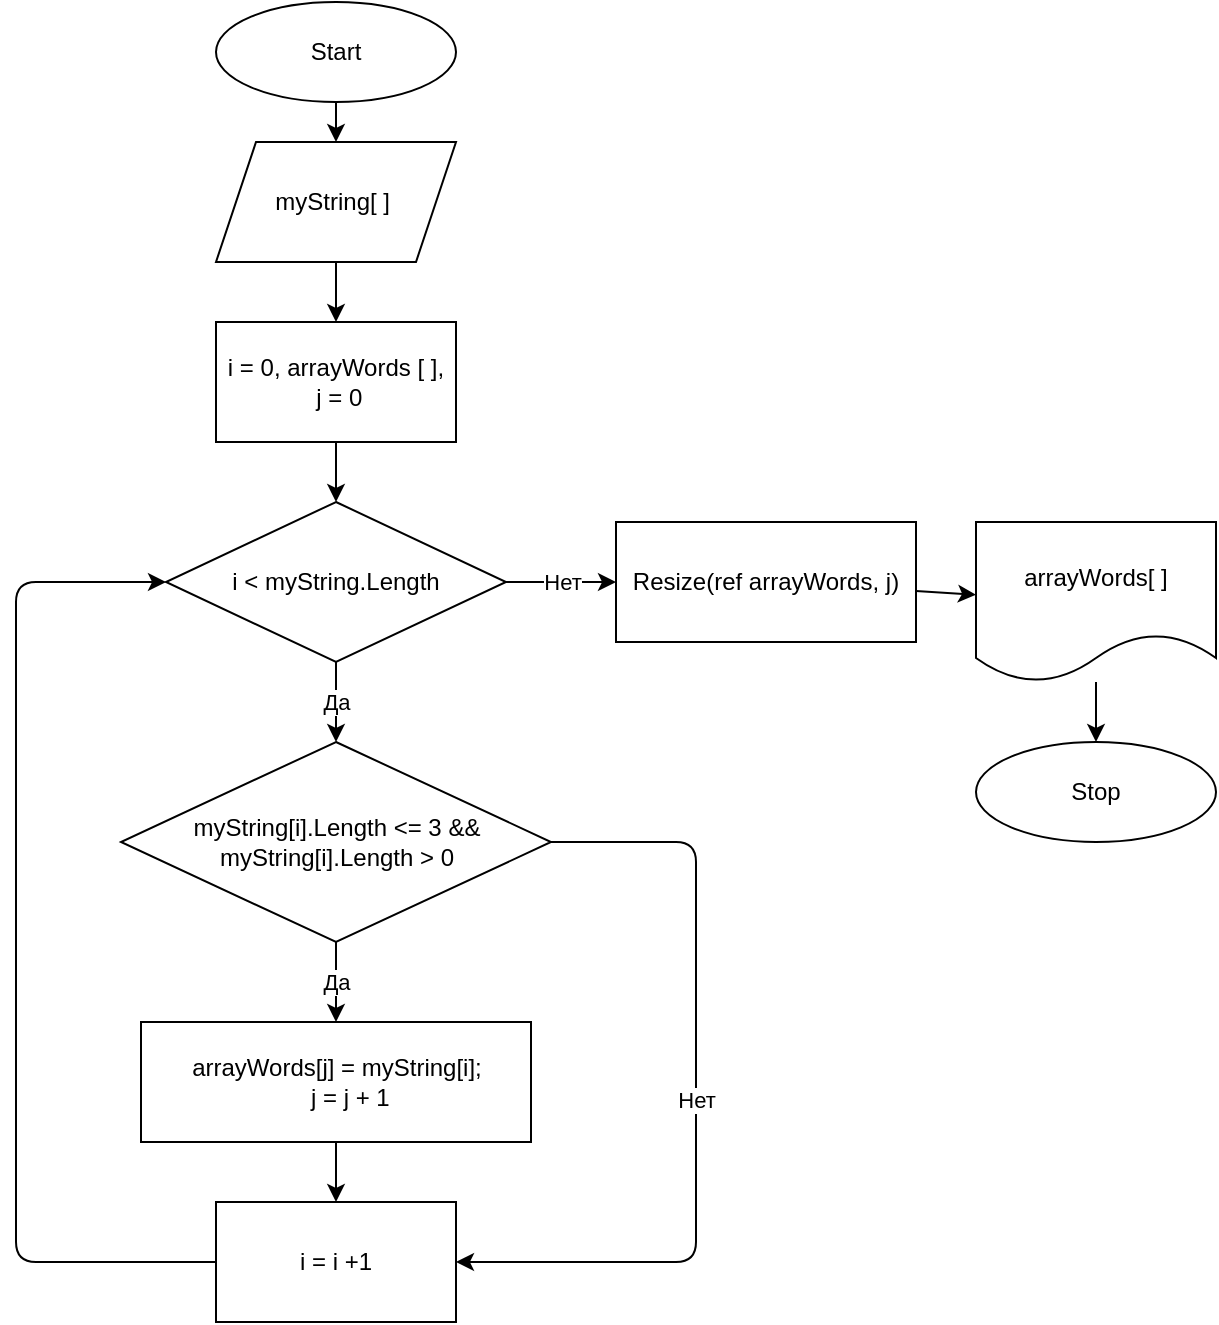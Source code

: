 <mxfile>
    <diagram id="U7zMO_-p5UpZ9ehZ57Ax" name="Страница 1">
        <mxGraphModel dx="660" dy="605" grid="1" gridSize="10" guides="1" tooltips="1" connect="1" arrows="1" fold="1" page="1" pageScale="1" pageWidth="827" pageHeight="1169" math="0" shadow="0">
            <root>
                <mxCell id="0"/>
                <mxCell id="1" parent="0"/>
                <mxCell id="6" value="" style="edgeStyle=none;html=1;" edge="1" parent="1" source="2" target="3">
                    <mxGeometry relative="1" as="geometry"/>
                </mxCell>
                <mxCell id="2" value="Start" style="ellipse;whiteSpace=wrap;html=1;" parent="1" vertex="1">
                    <mxGeometry x="280" y="20" width="120" height="50" as="geometry"/>
                </mxCell>
                <mxCell id="7" value="" style="edgeStyle=none;html=1;" edge="1" parent="1" source="3" target="4">
                    <mxGeometry relative="1" as="geometry"/>
                </mxCell>
                <mxCell id="3" value="myString[ ]&amp;nbsp;" style="shape=parallelogram;perimeter=parallelogramPerimeter;whiteSpace=wrap;html=1;fixedSize=1;" parent="1" vertex="1">
                    <mxGeometry x="280" y="90" width="120" height="60" as="geometry"/>
                </mxCell>
                <mxCell id="15" value="" style="edgeStyle=none;html=1;" edge="1" parent="1" source="4" target="5">
                    <mxGeometry relative="1" as="geometry"/>
                </mxCell>
                <mxCell id="4" value="i = 0,&amp;nbsp;arrayWords [ ],&lt;br&gt;&amp;nbsp;j = 0" style="rounded=0;whiteSpace=wrap;html=1;" parent="1" vertex="1">
                    <mxGeometry x="280" y="180" width="120" height="60" as="geometry"/>
                </mxCell>
                <mxCell id="12" value="Да" style="edgeStyle=none;html=1;" edge="1" parent="1" source="5" target="11">
                    <mxGeometry relative="1" as="geometry"/>
                </mxCell>
                <mxCell id="21" value="Нет" style="edgeStyle=none;html=1;" edge="1" parent="1" source="5" target="20">
                    <mxGeometry relative="1" as="geometry">
                        <Array as="points">
                            <mxPoint x="450" y="310"/>
                        </Array>
                    </mxGeometry>
                </mxCell>
                <mxCell id="5" value="i &amp;lt;&amp;nbsp;myString.Length" style="rhombus;whiteSpace=wrap;html=1;" parent="1" vertex="1">
                    <mxGeometry x="255" y="270" width="170" height="80" as="geometry"/>
                </mxCell>
                <mxCell id="18" style="edgeStyle=none;html=1;entryX=0;entryY=0.5;entryDx=0;entryDy=0;" edge="1" parent="1" source="8" target="5">
                    <mxGeometry relative="1" as="geometry">
                        <Array as="points">
                            <mxPoint x="180" y="650"/>
                            <mxPoint x="180" y="310"/>
                        </Array>
                    </mxGeometry>
                </mxCell>
                <mxCell id="8" value="i = i +1" style="rounded=0;whiteSpace=wrap;html=1;" vertex="1" parent="1">
                    <mxGeometry x="280" y="620" width="120" height="60" as="geometry"/>
                </mxCell>
                <mxCell id="14" value="Да" style="edgeStyle=none;html=1;" edge="1" parent="1" source="11" target="13">
                    <mxGeometry relative="1" as="geometry"/>
                </mxCell>
                <mxCell id="17" value="Нет" style="edgeStyle=none;html=1;entryX=1;entryY=0.5;entryDx=0;entryDy=0;" edge="1" parent="1" source="11" target="8">
                    <mxGeometry relative="1" as="geometry">
                        <Array as="points">
                            <mxPoint x="520" y="440"/>
                            <mxPoint x="520" y="500"/>
                            <mxPoint x="520" y="550"/>
                            <mxPoint x="520" y="650"/>
                        </Array>
                    </mxGeometry>
                </mxCell>
                <mxCell id="11" value="myString[i].Length &amp;lt;= 3 &amp;amp;&amp;amp; myString[i].Length &amp;gt; 0" style="rhombus;whiteSpace=wrap;html=1;" vertex="1" parent="1">
                    <mxGeometry x="232.5" y="390" width="215" height="100" as="geometry"/>
                </mxCell>
                <mxCell id="16" value="" style="edgeStyle=none;html=1;" edge="1" parent="1" source="13" target="8">
                    <mxGeometry relative="1" as="geometry"/>
                </mxCell>
                <mxCell id="13" value="&lt;div&gt;arrayWords[j] = myString[i];&lt;/div&gt;&lt;div&gt;&amp;nbsp; &amp;nbsp; j = j + 1&lt;/div&gt;" style="rounded=0;whiteSpace=wrap;html=1;" vertex="1" parent="1">
                    <mxGeometry x="242.5" y="530" width="195" height="60" as="geometry"/>
                </mxCell>
                <mxCell id="27" value="" style="edgeStyle=none;html=1;" edge="1" parent="1" source="20" target="26">
                    <mxGeometry relative="1" as="geometry"/>
                </mxCell>
                <mxCell id="20" value="Resize(ref arrayWords, j)" style="rounded=0;whiteSpace=wrap;html=1;" vertex="1" parent="1">
                    <mxGeometry x="480" y="280" width="150" height="60" as="geometry"/>
                </mxCell>
                <mxCell id="24" value="Stop" style="ellipse;whiteSpace=wrap;html=1;" vertex="1" parent="1">
                    <mxGeometry x="660" y="390" width="120" height="50" as="geometry"/>
                </mxCell>
                <mxCell id="28" value="" style="edgeStyle=none;html=1;" edge="1" parent="1" source="26" target="24">
                    <mxGeometry relative="1" as="geometry"/>
                </mxCell>
                <mxCell id="26" value="arrayWords[ ]" style="shape=document;whiteSpace=wrap;html=1;boundedLbl=1;" vertex="1" parent="1">
                    <mxGeometry x="660" y="280" width="120" height="80" as="geometry"/>
                </mxCell>
            </root>
        </mxGraphModel>
    </diagram>
</mxfile>